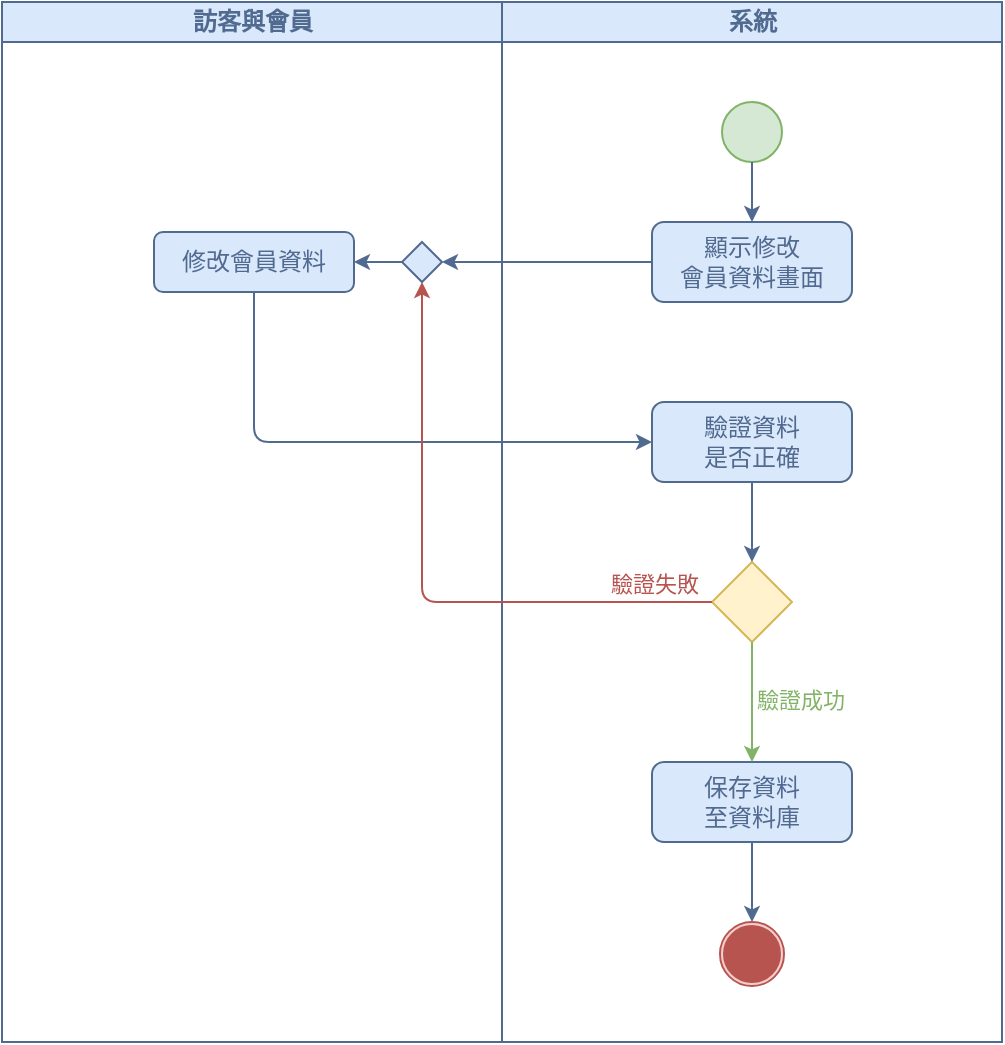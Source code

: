 <mxfile version="21.2.8" type="device">
  <diagram id="O9_QfllvU-DZcfSmcwJQ" name="第1頁">
    <mxGraphModel dx="810" dy="473" grid="1" gridSize="10" guides="1" tooltips="1" connect="1" arrows="1" fold="1" page="1" pageScale="1" pageWidth="827" pageHeight="1169" math="0" shadow="0">
      <root>
        <mxCell id="0" />
        <mxCell id="1" parent="0" />
        <mxCell id="ptqY07Z1eheuPru2nALc-1" value="&lt;font color=&quot;#516a8f&quot;&gt;訪客與會員&lt;/font&gt;" style="swimlane;html=1;startSize=20;fillColor=#dae8fc;strokeColor=#516A8F;" parent="1" vertex="1">
          <mxGeometry x="180" y="80" width="250" height="520" as="geometry" />
        </mxCell>
        <mxCell id="ptqY07Z1eheuPru2nALc-2" value="&lt;font color=&quot;#516a8f&quot;&gt;修改會員資料&lt;/font&gt;" style="rounded=1;whiteSpace=wrap;html=1;shadow=0;comic=0;labelBackgroundColor=none;strokeWidth=1;fontFamily=Verdana;fontSize=12;align=center;arcSize=15;fillColor=#dae8fc;strokeColor=#516A8F;glass=0;" parent="ptqY07Z1eheuPru2nALc-1" vertex="1">
          <mxGeometry x="76" y="115" width="100" height="30" as="geometry" />
        </mxCell>
        <mxCell id="ptqY07Z1eheuPru2nALc-14" value="&lt;font color=&quot;#516a8f&quot;&gt;系統&lt;/font&gt;" style="swimlane;html=1;startSize=20;fillColor=#dae8fc;strokeColor=#516A8F;" parent="1" vertex="1">
          <mxGeometry x="430" y="80" width="250" height="520" as="geometry" />
        </mxCell>
        <mxCell id="ptqY07Z1eheuPru2nALc-5" value="" style="ellipse;whiteSpace=wrap;html=1;rounded=0;shadow=0;comic=0;labelBackgroundColor=none;strokeWidth=1;fillColor=#d5e8d4;fontFamily=Verdana;fontSize=12;align=center;strokeColor=#82b366;" parent="ptqY07Z1eheuPru2nALc-14" vertex="1">
          <mxGeometry x="110" y="50" width="30" height="30" as="geometry" />
        </mxCell>
        <mxCell id="ptqY07Z1eheuPru2nALc-6" value="&lt;font color=&quot;#516a8f&quot;&gt;顯示修改&lt;br&gt;會員資料畫面&lt;/font&gt;" style="rounded=1;whiteSpace=wrap;html=1;shadow=0;comic=0;labelBackgroundColor=none;strokeWidth=1;fontFamily=Verdana;fontSize=12;align=center;arcSize=15;fillColor=#dae8fc;strokeColor=#516A8F;glass=0;" parent="ptqY07Z1eheuPru2nALc-14" vertex="1">
          <mxGeometry x="75" y="110" width="100" height="40" as="geometry" />
        </mxCell>
        <mxCell id="ptqY07Z1eheuPru2nALc-7" style="edgeStyle=none;rounded=0;html=1;labelBackgroundColor=none;startArrow=none;startFill=0;startSize=5;endArrow=classic;endFill=1;endSize=5;jettySize=auto;orthogonalLoop=1;strokeWidth=1;fontFamily=Verdana;fontSize=12;exitX=0.5;exitY=1;exitDx=0;exitDy=0;strokeColor=#516A8F;arcSize=20;entryX=0.5;entryY=0;entryDx=0;entryDy=0;" parent="ptqY07Z1eheuPru2nALc-14" source="ptqY07Z1eheuPru2nALc-5" target="ptqY07Z1eheuPru2nALc-6" edge="1">
          <mxGeometry relative="1" as="geometry">
            <mxPoint x="-160.45" y="260.0" as="sourcePoint" />
          </mxGeometry>
        </mxCell>
        <mxCell id="iftz9GtStMuBRDhdT18l-2" value="&lt;font color=&quot;#516a8f&quot;&gt;驗證資料&lt;br&gt;是否正確&lt;/font&gt;" style="rounded=1;whiteSpace=wrap;html=1;shadow=0;comic=0;labelBackgroundColor=none;strokeWidth=1;fontFamily=Verdana;fontSize=12;align=center;arcSize=15;fillColor=#dae8fc;strokeColor=#516A8F;glass=0;" vertex="1" parent="ptqY07Z1eheuPru2nALc-14">
          <mxGeometry x="75" y="200" width="100" height="40" as="geometry" />
        </mxCell>
        <mxCell id="iftz9GtStMuBRDhdT18l-11" value="&lt;font color=&quot;#516a8f&quot;&gt;保存資料&lt;br&gt;至資料庫&lt;/font&gt;" style="rounded=1;whiteSpace=wrap;html=1;shadow=0;comic=0;labelBackgroundColor=none;strokeWidth=1;fontFamily=Verdana;fontSize=12;align=center;arcSize=15;fillColor=#dae8fc;strokeColor=#516A8F;glass=0;" vertex="1" parent="ptqY07Z1eheuPru2nALc-14">
          <mxGeometry x="75" y="380" width="100" height="40" as="geometry" />
        </mxCell>
        <mxCell id="ptqY07Z1eheuPru2nALc-35" value="" style="group" parent="ptqY07Z1eheuPru2nALc-14" vertex="1" connectable="0">
          <mxGeometry x="109" y="460" width="32" height="32" as="geometry" />
        </mxCell>
        <mxCell id="ptqY07Z1eheuPru2nALc-36" value="" style="ellipse;whiteSpace=wrap;html=1;aspect=fixed;fillColor=#b85450;strokeColor=#f8cecc;" parent="ptqY07Z1eheuPru2nALc-35" vertex="1">
          <mxGeometry x="1" y="1" width="30" height="30" as="geometry" />
        </mxCell>
        <mxCell id="ptqY07Z1eheuPru2nALc-37" value="" style="ellipse;whiteSpace=wrap;html=1;aspect=fixed;fillColor=none;strokeColor=#B85450;" parent="ptqY07Z1eheuPru2nALc-35" vertex="1">
          <mxGeometry width="32" height="32" as="geometry" />
        </mxCell>
        <mxCell id="ptqY07Z1eheuPru2nALc-34" style="edgeStyle=none;rounded=0;html=1;labelBackgroundColor=none;startArrow=none;startFill=0;startSize=5;endArrow=classic;endFill=1;endSize=5;jettySize=auto;orthogonalLoop=1;strokeWidth=1;fontFamily=Verdana;fontSize=12;exitX=0.5;exitY=1;exitDx=0;exitDy=0;strokeColor=#516A8F;arcSize=20;entryX=0.5;entryY=0;entryDx=0;entryDy=0;" parent="ptqY07Z1eheuPru2nALc-14" source="iftz9GtStMuBRDhdT18l-11" edge="1" target="ptqY07Z1eheuPru2nALc-37">
          <mxGeometry relative="1" as="geometry">
            <mxPoint x="124" y="423" as="sourcePoint" />
            <mxPoint x="124" y="473" as="targetPoint" />
          </mxGeometry>
        </mxCell>
        <mxCell id="ptqY07Z1eheuPru2nALc-28" style="edgeStyle=none;rounded=1;html=1;labelBackgroundColor=none;startArrow=none;startFill=0;startSize=5;endArrow=classic;endFill=1;endSize=5;jettySize=auto;orthogonalLoop=1;strokeWidth=1;fontFamily=Verdana;fontSize=12;strokeColor=#516A8F;arcSize=15;exitX=0.5;exitY=1;exitDx=0;exitDy=0;entryX=0;entryY=0.5;entryDx=0;entryDy=0;" parent="1" source="ptqY07Z1eheuPru2nALc-2" target="iftz9GtStMuBRDhdT18l-2" edge="1">
          <mxGeometry relative="1" as="geometry">
            <mxPoint x="355" y="335" as="sourcePoint" />
            <mxPoint x="555" y="285" as="targetPoint" />
            <Array as="points">
              <mxPoint x="306" y="300" />
            </Array>
          </mxGeometry>
        </mxCell>
        <mxCell id="ptqY07Z1eheuPru2nALc-8" style="edgeStyle=none;rounded=0;html=1;labelBackgroundColor=none;startArrow=none;startFill=0;startSize=5;endArrow=classic;endFill=1;endSize=5;jettySize=auto;orthogonalLoop=1;strokeWidth=1;fontFamily=Verdana;fontSize=12;exitX=0;exitY=0.5;exitDx=0;exitDy=0;strokeColor=#516A8F;arcSize=20;" parent="1" source="iftz9GtStMuBRDhdT18l-9" target="ptqY07Z1eheuPru2nALc-2" edge="1">
          <mxGeometry relative="1" as="geometry">
            <mxPoint x="365" y="225" as="sourcePoint" />
            <mxPoint x="525" y="225" as="targetPoint" />
          </mxGeometry>
        </mxCell>
        <mxCell id="iftz9GtStMuBRDhdT18l-3" value="" style="rhombus;whiteSpace=wrap;html=1;fillColor=#fff2cc;strokeColor=#d6b656;" vertex="1" parent="1">
          <mxGeometry x="535" y="360" width="40" height="40" as="geometry" />
        </mxCell>
        <mxCell id="iftz9GtStMuBRDhdT18l-4" style="edgeStyle=none;rounded=0;html=1;labelBackgroundColor=none;startArrow=none;startFill=0;startSize=5;endArrow=classic;endFill=1;endSize=5;jettySize=auto;orthogonalLoop=1;strokeWidth=1;fontFamily=Verdana;fontSize=12;exitX=0.5;exitY=1;exitDx=0;exitDy=0;strokeColor=#82b366;arcSize=20;fillColor=#d5e8d4;entryX=0.5;entryY=0;entryDx=0;entryDy=0;" edge="1" parent="1" source="iftz9GtStMuBRDhdT18l-3" target="iftz9GtStMuBRDhdT18l-11">
          <mxGeometry relative="1" as="geometry">
            <mxPoint x="549.71" y="500" as="sourcePoint" />
            <mxPoint x="555" y="450" as="targetPoint" />
          </mxGeometry>
        </mxCell>
        <mxCell id="iftz9GtStMuBRDhdT18l-5" value="&lt;font color=&quot;#82b366&quot;&gt;驗證成功&lt;/font&gt;" style="edgeLabel;html=1;align=center;verticalAlign=middle;resizable=0;points=[];" vertex="1" connectable="0" parent="iftz9GtStMuBRDhdT18l-4">
          <mxGeometry x="-0.05" y="24" relative="1" as="geometry">
            <mxPoint as="offset" />
          </mxGeometry>
        </mxCell>
        <mxCell id="iftz9GtStMuBRDhdT18l-6" style="edgeStyle=none;rounded=1;html=1;labelBackgroundColor=none;startArrow=none;startFill=0;startSize=5;endArrow=classic;endFill=1;endSize=5;jettySize=auto;orthogonalLoop=1;strokeWidth=1;fontFamily=Verdana;fontSize=12;exitX=0;exitY=0.5;exitDx=0;exitDy=0;strokeColor=#b85450;arcSize=15;fillColor=#f8cecc;entryX=0.5;entryY=1;entryDx=0;entryDy=0;" edge="1" parent="1" source="iftz9GtStMuBRDhdT18l-3" target="iftz9GtStMuBRDhdT18l-9">
          <mxGeometry relative="1" as="geometry">
            <mxPoint x="570" y="590" as="sourcePoint" />
            <mxPoint x="390" y="325" as="targetPoint" />
            <Array as="points">
              <mxPoint x="390" y="380" />
            </Array>
          </mxGeometry>
        </mxCell>
        <mxCell id="iftz9GtStMuBRDhdT18l-7" value="&lt;font color=&quot;#b85450&quot;&gt;驗證失敗&lt;/font&gt;" style="edgeLabel;html=1;align=center;verticalAlign=middle;resizable=0;points=[];" vertex="1" connectable="0" parent="iftz9GtStMuBRDhdT18l-6">
          <mxGeometry x="-0.81" y="-9" relative="1" as="geometry">
            <mxPoint as="offset" />
          </mxGeometry>
        </mxCell>
        <mxCell id="iftz9GtStMuBRDhdT18l-8" style="edgeStyle=none;rounded=0;html=1;labelBackgroundColor=none;startArrow=none;startFill=0;startSize=5;endArrow=classic;endFill=1;endSize=5;jettySize=auto;orthogonalLoop=1;strokeWidth=1;fontFamily=Verdana;fontSize=12;exitX=0.5;exitY=1;exitDx=0;exitDy=0;strokeColor=#516A8F;arcSize=20;entryX=0.5;entryY=0;entryDx=0;entryDy=0;" edge="1" parent="1" source="iftz9GtStMuBRDhdT18l-2" target="iftz9GtStMuBRDhdT18l-3">
          <mxGeometry relative="1" as="geometry">
            <mxPoint x="554.71" y="350" as="sourcePoint" />
            <mxPoint x="554.71" y="400" as="targetPoint" />
          </mxGeometry>
        </mxCell>
        <mxCell id="iftz9GtStMuBRDhdT18l-10" value="" style="edgeStyle=none;rounded=0;html=1;labelBackgroundColor=none;startArrow=none;startFill=0;startSize=5;endArrow=classic;endFill=1;endSize=5;jettySize=auto;orthogonalLoop=1;strokeWidth=1;fontFamily=Verdana;fontSize=12;exitX=0;exitY=0.5;exitDx=0;exitDy=0;strokeColor=#516A8F;arcSize=20;" edge="1" parent="1" source="ptqY07Z1eheuPru2nALc-6" target="iftz9GtStMuBRDhdT18l-9">
          <mxGeometry relative="1" as="geometry">
            <mxPoint x="505" y="210" as="sourcePoint" />
            <mxPoint x="356" y="210" as="targetPoint" />
          </mxGeometry>
        </mxCell>
        <mxCell id="iftz9GtStMuBRDhdT18l-9" value="" style="rhombus;whiteSpace=wrap;html=1;fillColor=#dae8fc;strokeColor=#516A8F;" vertex="1" parent="1">
          <mxGeometry x="380" y="200" width="20" height="20" as="geometry" />
        </mxCell>
      </root>
    </mxGraphModel>
  </diagram>
</mxfile>
